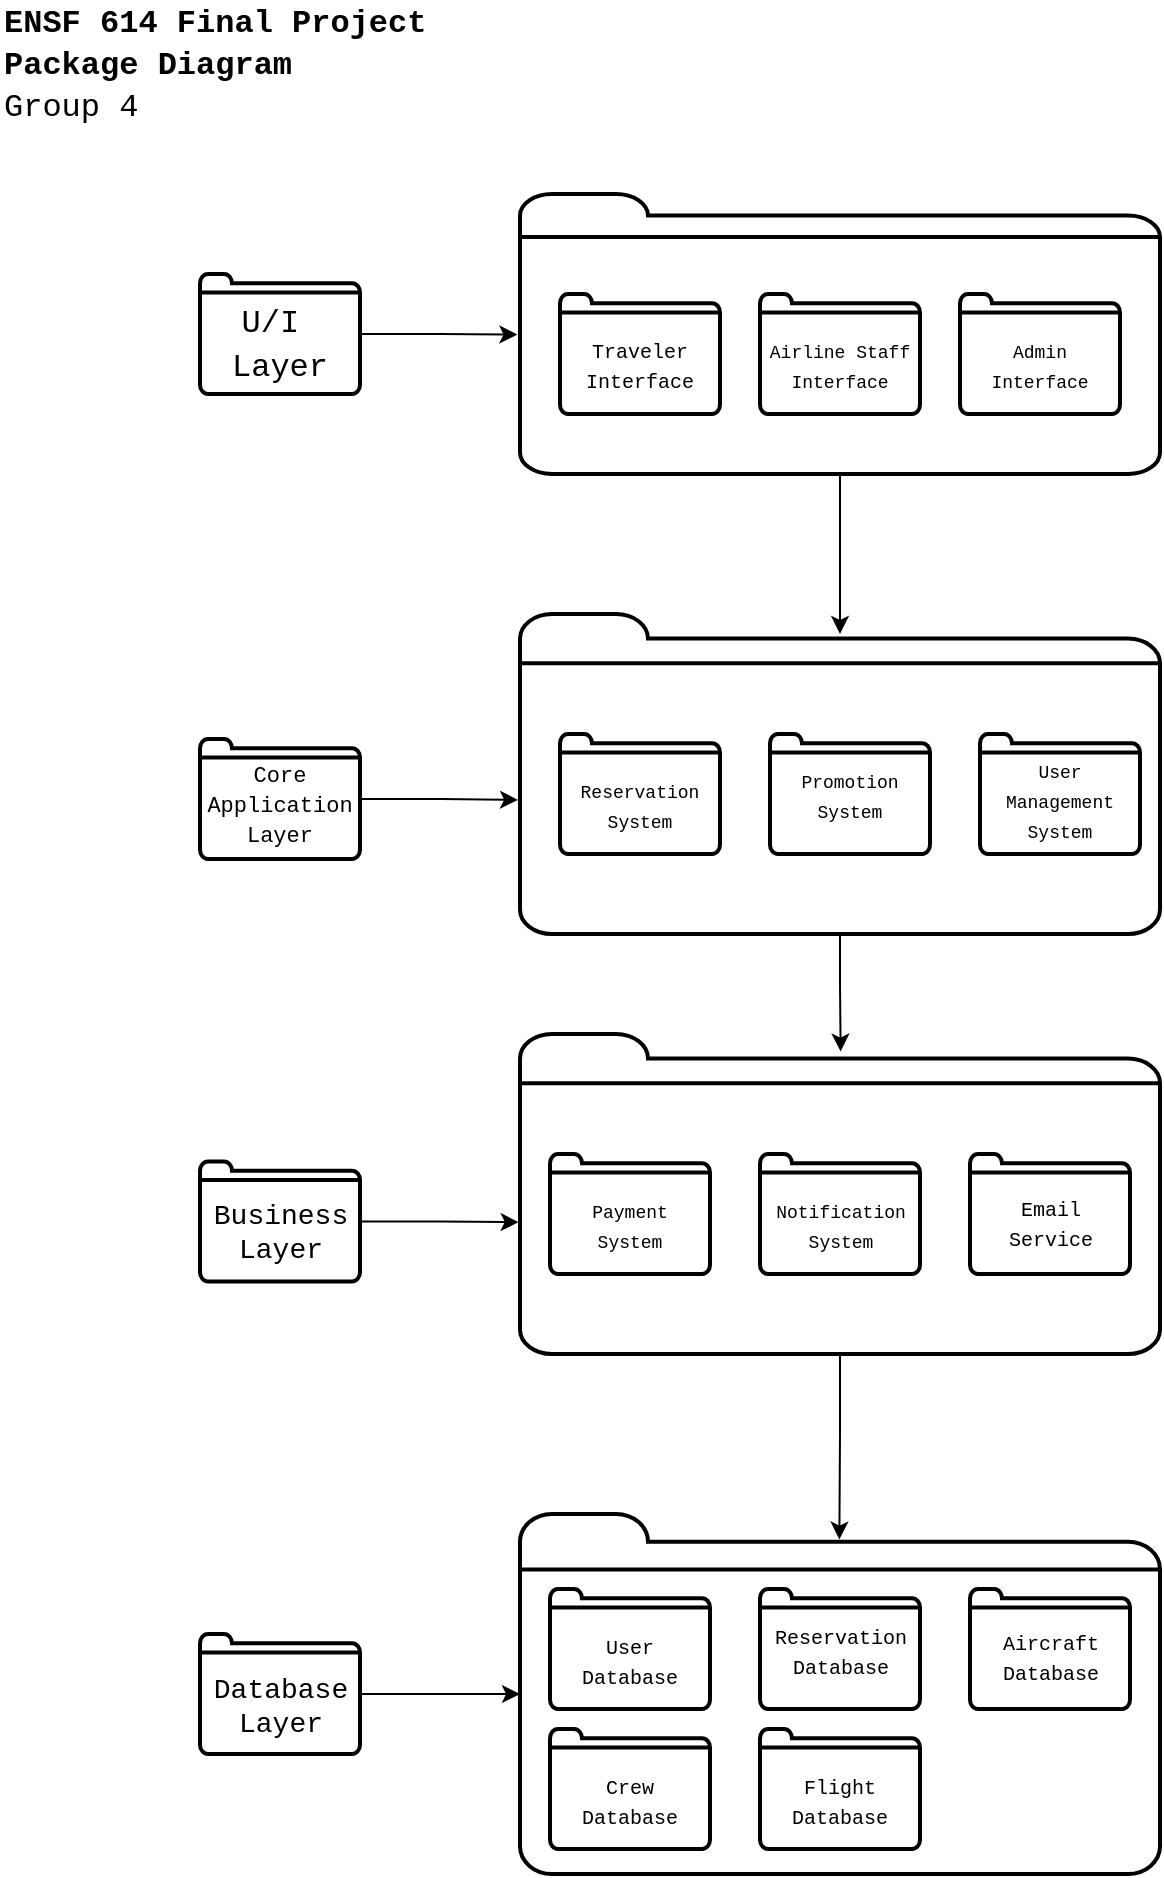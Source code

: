 <mxfile version="22.1.3" type="device">
  <diagram name="Page-1" id="311T-HLpbUXBcEiVuwMt">
    <mxGraphModel dx="1458" dy="694" grid="1" gridSize="10" guides="1" tooltips="1" connect="1" arrows="1" fold="1" page="1" pageScale="1" pageWidth="827" pageHeight="1169" math="0" shadow="0">
      <root>
        <mxCell id="0" />
        <mxCell id="1" parent="0" />
        <mxCell id="uB52UKYUmuGdwrdiqT9i-49" value="" style="html=1;verticalLabelPosition=bottom;align=center;labelBackgroundColor=#ffffff;verticalAlign=top;strokeWidth=2;strokeColor=#000000;shadow=0;dashed=0;shape=mxgraph.ios7.icons.folder;" vertex="1" parent="1">
          <mxGeometry x="120" y="820" width="80" height="60" as="geometry" />
        </mxCell>
        <mxCell id="uB52UKYUmuGdwrdiqT9i-48" value="" style="html=1;verticalLabelPosition=bottom;align=center;labelBackgroundColor=#ffffff;verticalAlign=top;strokeWidth=2;strokeColor=#000000;shadow=0;dashed=0;shape=mxgraph.ios7.icons.folder;" vertex="1" parent="1">
          <mxGeometry x="120" y="583.75" width="80" height="60" as="geometry" />
        </mxCell>
        <mxCell id="uB52UKYUmuGdwrdiqT9i-47" value="" style="html=1;verticalLabelPosition=bottom;align=center;labelBackgroundColor=#ffffff;verticalAlign=top;strokeWidth=2;strokeColor=#000000;shadow=0;dashed=0;shape=mxgraph.ios7.icons.folder;" vertex="1" parent="1">
          <mxGeometry x="120" y="372.5" width="80" height="60" as="geometry" />
        </mxCell>
        <mxCell id="uB52UKYUmuGdwrdiqT9i-32" value="" style="html=1;verticalLabelPosition=bottom;align=center;labelBackgroundColor=#ffffff;verticalAlign=top;strokeWidth=2;strokeColor=#000000;shadow=0;dashed=0;shape=mxgraph.ios7.icons.folder;" vertex="1" parent="1">
          <mxGeometry x="280" y="760" width="320" height="180" as="geometry" />
        </mxCell>
        <mxCell id="uB52UKYUmuGdwrdiqT9i-40" value="" style="html=1;verticalLabelPosition=bottom;align=center;labelBackgroundColor=#ffffff;verticalAlign=top;strokeWidth=2;strokeColor=#000000;shadow=0;dashed=0;shape=mxgraph.ios7.icons.folder;" vertex="1" parent="1">
          <mxGeometry x="295" y="867.5" width="80" height="60" as="geometry" />
        </mxCell>
        <mxCell id="uB52UKYUmuGdwrdiqT9i-15" value="" style="html=1;verticalLabelPosition=bottom;align=center;labelBackgroundColor=#ffffff;verticalAlign=top;strokeWidth=2;strokeColor=#000000;shadow=0;dashed=0;shape=mxgraph.ios7.icons.folder;" vertex="1" parent="1">
          <mxGeometry x="280" y="310" width="320" height="160" as="geometry" />
        </mxCell>
        <mxCell id="uB52UKYUmuGdwrdiqT9i-10" value="" style="html=1;verticalLabelPosition=bottom;align=center;labelBackgroundColor=#ffffff;verticalAlign=top;strokeWidth=2;strokeColor=#000000;shadow=0;dashed=0;shape=mxgraph.ios7.icons.folder;" vertex="1" parent="1">
          <mxGeometry x="280" y="100" width="320" height="140" as="geometry" />
        </mxCell>
        <mxCell id="uB52UKYUmuGdwrdiqT9i-2" value="" style="html=1;verticalLabelPosition=bottom;align=center;labelBackgroundColor=#ffffff;verticalAlign=top;strokeWidth=2;strokeColor=#000000;shadow=0;dashed=0;shape=mxgraph.ios7.icons.folder;" vertex="1" parent="1">
          <mxGeometry x="120" y="140" width="80" height="60" as="geometry" />
        </mxCell>
        <mxCell id="uB52UKYUmuGdwrdiqT9i-3" value="&lt;div style=&quot;font-size: 16px;&quot;&gt;&lt;span style=&quot;background-color: initial;&quot;&gt;&lt;b style=&quot;&quot;&gt;&lt;font face=&quot;Courier New&quot; style=&quot;font-size: 16px;&quot;&gt;ENSF 614 Final Project&lt;/font&gt;&lt;/b&gt;&lt;/span&gt;&lt;/div&gt;&lt;div style=&quot;font-size: 16px;&quot;&gt;&lt;span style=&quot;background-color: initial;&quot;&gt;&lt;b&gt;&lt;font face=&quot;Courier New&quot; style=&quot;font-size: 16px;&quot;&gt;Package Diagram&lt;/font&gt;&lt;/b&gt;&lt;/span&gt;&lt;/div&gt;&lt;div style=&quot;font-size: 16px;&quot;&gt;&lt;span style=&quot;background-color: initial;&quot;&gt;&lt;font face=&quot;Courier New&quot; style=&quot;font-size: 16px;&quot;&gt;Group 4&lt;/font&gt;&lt;/span&gt;&lt;/div&gt;" style="text;html=1;strokeColor=none;fillColor=none;align=left;verticalAlign=middle;whiteSpace=wrap;rounded=0;" vertex="1" parent="1">
          <mxGeometry x="20" y="20" width="310" height="30" as="geometry" />
        </mxCell>
        <mxCell id="uB52UKYUmuGdwrdiqT9i-4" value="" style="html=1;verticalLabelPosition=bottom;align=center;labelBackgroundColor=#ffffff;verticalAlign=top;strokeWidth=2;strokeColor=#000000;shadow=0;dashed=0;shape=mxgraph.ios7.icons.folder;" vertex="1" parent="1">
          <mxGeometry x="300" y="370" width="80" height="60" as="geometry" />
        </mxCell>
        <mxCell id="uB52UKYUmuGdwrdiqT9i-5" value="" style="html=1;verticalLabelPosition=bottom;align=center;labelBackgroundColor=#ffffff;verticalAlign=top;strokeWidth=2;strokeColor=#000000;shadow=0;dashed=0;shape=mxgraph.ios7.icons.folder;" vertex="1" parent="1">
          <mxGeometry x="405" y="370" width="80" height="60" as="geometry" />
        </mxCell>
        <mxCell id="uB52UKYUmuGdwrdiqT9i-6" value="" style="html=1;verticalLabelPosition=bottom;align=center;labelBackgroundColor=#ffffff;verticalAlign=top;strokeWidth=2;strokeColor=#000000;shadow=0;dashed=0;shape=mxgraph.ios7.icons.folder;" vertex="1" parent="1">
          <mxGeometry x="300" y="150" width="80" height="60" as="geometry" />
        </mxCell>
        <mxCell id="uB52UKYUmuGdwrdiqT9i-7" value="" style="html=1;verticalLabelPosition=bottom;align=center;labelBackgroundColor=#ffffff;verticalAlign=top;strokeWidth=2;strokeColor=#000000;shadow=0;dashed=0;shape=mxgraph.ios7.icons.folder;" vertex="1" parent="1">
          <mxGeometry x="400" y="150" width="80" height="60" as="geometry" />
        </mxCell>
        <mxCell id="uB52UKYUmuGdwrdiqT9i-8" value="" style="html=1;verticalLabelPosition=bottom;align=center;labelBackgroundColor=#ffffff;verticalAlign=top;strokeWidth=2;strokeColor=#000000;shadow=0;dashed=0;shape=mxgraph.ios7.icons.folder;" vertex="1" parent="1">
          <mxGeometry x="500" y="150" width="80" height="60" as="geometry" />
        </mxCell>
        <mxCell id="uB52UKYUmuGdwrdiqT9i-9" value="" style="html=1;verticalLabelPosition=bottom;align=center;labelBackgroundColor=#ffffff;verticalAlign=top;strokeWidth=2;strokeColor=#000000;shadow=0;dashed=0;shape=mxgraph.ios7.icons.folder;" vertex="1" parent="1">
          <mxGeometry x="510" y="370" width="80" height="60" as="geometry" />
        </mxCell>
        <mxCell id="uB52UKYUmuGdwrdiqT9i-11" value="&lt;div style=&quot;font-size: 16px;&quot;&gt;&lt;font face=&quot;Courier New&quot;&gt;U/I&amp;nbsp;&lt;/font&gt;&lt;/div&gt;&lt;div style=&quot;font-size: 16px;&quot;&gt;&lt;font face=&quot;Courier New&quot;&gt;Layer&lt;/font&gt;&lt;/div&gt;" style="text;html=1;strokeColor=none;fillColor=none;align=center;verticalAlign=middle;whiteSpace=wrap;rounded=0;" vertex="1" parent="1">
          <mxGeometry x="135" y="160" width="50" height="30" as="geometry" />
        </mxCell>
        <mxCell id="uB52UKYUmuGdwrdiqT9i-12" value="&lt;div style=&quot;&quot;&gt;&lt;font style=&quot;font-size: 10px;&quot; face=&quot;Courier New&quot;&gt;Traveler Interface&lt;/font&gt;&lt;/div&gt;" style="text;html=1;strokeColor=none;fillColor=none;align=center;verticalAlign=middle;whiteSpace=wrap;rounded=0;" vertex="1" parent="1">
          <mxGeometry x="295" y="150" width="90" height="70" as="geometry" />
        </mxCell>
        <mxCell id="uB52UKYUmuGdwrdiqT9i-13" value="&lt;div style=&quot;&quot;&gt;&lt;font style=&quot;font-size: 9px;&quot; face=&quot;Courier New&quot;&gt;Airline Staff Interface&lt;/font&gt;&lt;/div&gt;" style="text;html=1;strokeColor=none;fillColor=none;align=center;verticalAlign=middle;whiteSpace=wrap;rounded=0;" vertex="1" parent="1">
          <mxGeometry x="395" y="150" width="90" height="70" as="geometry" />
        </mxCell>
        <mxCell id="uB52UKYUmuGdwrdiqT9i-14" value="&lt;div style=&quot;&quot;&gt;&lt;font style=&quot;font-size: 9px;&quot; face=&quot;Courier New&quot;&gt;Admin&lt;/font&gt;&lt;/div&gt;&lt;div style=&quot;&quot;&gt;&lt;font style=&quot;font-size: 9px;&quot; face=&quot;Courier New&quot;&gt;Interface&lt;/font&gt;&lt;/div&gt;" style="text;html=1;strokeColor=none;fillColor=none;align=center;verticalAlign=middle;whiteSpace=wrap;rounded=0;" vertex="1" parent="1">
          <mxGeometry x="495" y="150" width="90" height="70" as="geometry" />
        </mxCell>
        <mxCell id="uB52UKYUmuGdwrdiqT9i-16" value="&lt;div style=&quot;&quot;&gt;&lt;font style=&quot;font-size: 9px;&quot; face=&quot;Courier New&quot;&gt;Reservation System&lt;/font&gt;&lt;/div&gt;" style="text;html=1;strokeColor=none;fillColor=none;align=center;verticalAlign=middle;whiteSpace=wrap;rounded=0;" vertex="1" parent="1">
          <mxGeometry x="305" y="380" width="70" height="50" as="geometry" />
        </mxCell>
        <mxCell id="uB52UKYUmuGdwrdiqT9i-17" value="&lt;div style=&quot;&quot;&gt;&lt;font style=&quot;font-size: 9px;&quot; face=&quot;Courier New&quot;&gt;Promotion&lt;/font&gt;&lt;/div&gt;&lt;div style=&quot;&quot;&gt;&lt;font style=&quot;font-size: 9px;&quot; face=&quot;Courier New&quot;&gt;System&lt;/font&gt;&lt;/div&gt;" style="text;html=1;strokeColor=none;fillColor=none;align=center;verticalAlign=middle;whiteSpace=wrap;rounded=0;" vertex="1" parent="1">
          <mxGeometry x="400" y="365" width="90" height="70" as="geometry" />
        </mxCell>
        <mxCell id="uB52UKYUmuGdwrdiqT9i-18" value="&lt;div style=&quot;&quot;&gt;&lt;font style=&quot;font-size: 9px;&quot; face=&quot;Courier New&quot;&gt;User&lt;/font&gt;&lt;/div&gt;&lt;div style=&quot;&quot;&gt;&lt;font style=&quot;font-size: 9px;&quot; face=&quot;Courier New&quot;&gt;Management&lt;/font&gt;&lt;/div&gt;&lt;div style=&quot;&quot;&gt;&lt;font style=&quot;font-size: 9px;&quot; face=&quot;Courier New&quot;&gt;System&lt;/font&gt;&lt;/div&gt;" style="text;html=1;strokeColor=none;fillColor=none;align=center;verticalAlign=middle;whiteSpace=wrap;rounded=0;" vertex="1" parent="1">
          <mxGeometry x="510" y="367.5" width="80" height="70" as="geometry" />
        </mxCell>
        <mxCell id="uB52UKYUmuGdwrdiqT9i-20" value="&lt;div style=&quot;&quot;&gt;&lt;font style=&quot;font-size: 11px;&quot; face=&quot;Courier New&quot;&gt;Core Application Layer&lt;/font&gt;&lt;/div&gt;" style="text;html=1;strokeColor=none;fillColor=none;align=center;verticalAlign=middle;whiteSpace=wrap;rounded=0;" vertex="1" parent="1">
          <mxGeometry x="115" y="390" width="90" height="30" as="geometry" />
        </mxCell>
        <mxCell id="uB52UKYUmuGdwrdiqT9i-22" value="&lt;div style=&quot;&quot;&gt;&lt;font style=&quot;font-size: 14px;&quot; face=&quot;Courier New&quot;&gt;Business&lt;/font&gt;&lt;/div&gt;&lt;div style=&quot;&quot;&gt;&lt;font style=&quot;font-size: 14px;&quot; face=&quot;Courier New&quot;&gt;Layer&lt;/font&gt;&lt;/div&gt;" style="text;html=1;strokeColor=none;fillColor=none;align=center;verticalAlign=middle;whiteSpace=wrap;rounded=0;" vertex="1" parent="1">
          <mxGeometry x="122.5" y="600" width="75" height="37.5" as="geometry" />
        </mxCell>
        <mxCell id="uB52UKYUmuGdwrdiqT9i-23" value="" style="html=1;verticalLabelPosition=bottom;align=center;labelBackgroundColor=#ffffff;verticalAlign=top;strokeWidth=2;strokeColor=#000000;shadow=0;dashed=0;shape=mxgraph.ios7.icons.folder;" vertex="1" parent="1">
          <mxGeometry x="280" y="520" width="320" height="160" as="geometry" />
        </mxCell>
        <mxCell id="uB52UKYUmuGdwrdiqT9i-24" value="" style="html=1;verticalLabelPosition=bottom;align=center;labelBackgroundColor=#ffffff;verticalAlign=top;strokeWidth=2;strokeColor=#000000;shadow=0;dashed=0;shape=mxgraph.ios7.icons.folder;" vertex="1" parent="1">
          <mxGeometry x="295" y="580" width="80" height="60" as="geometry" />
        </mxCell>
        <mxCell id="uB52UKYUmuGdwrdiqT9i-25" value="" style="html=1;verticalLabelPosition=bottom;align=center;labelBackgroundColor=#ffffff;verticalAlign=top;strokeWidth=2;strokeColor=#000000;shadow=0;dashed=0;shape=mxgraph.ios7.icons.folder;" vertex="1" parent="1">
          <mxGeometry x="400" y="580" width="80" height="60" as="geometry" />
        </mxCell>
        <mxCell id="uB52UKYUmuGdwrdiqT9i-26" value="" style="html=1;verticalLabelPosition=bottom;align=center;labelBackgroundColor=#ffffff;verticalAlign=top;strokeWidth=2;strokeColor=#000000;shadow=0;dashed=0;shape=mxgraph.ios7.icons.folder;" vertex="1" parent="1">
          <mxGeometry x="505" y="580" width="80" height="60" as="geometry" />
        </mxCell>
        <mxCell id="uB52UKYUmuGdwrdiqT9i-27" value="&lt;div style=&quot;&quot;&gt;&lt;font style=&quot;font-size: 9px;&quot; face=&quot;Courier New&quot;&gt;Payment&lt;/font&gt;&lt;/div&gt;&lt;div style=&quot;&quot;&gt;&lt;font style=&quot;font-size: 9px;&quot; face=&quot;Courier New&quot;&gt;System&lt;/font&gt;&lt;/div&gt;" style="text;html=1;strokeColor=none;fillColor=none;align=center;verticalAlign=middle;whiteSpace=wrap;rounded=0;" vertex="1" parent="1">
          <mxGeometry x="300" y="590" width="70" height="50" as="geometry" />
        </mxCell>
        <mxCell id="uB52UKYUmuGdwrdiqT9i-28" value="&lt;div style=&quot;&quot;&gt;&lt;span style=&quot;font-size: 9px; font-family: &amp;quot;Courier New&amp;quot;; background-color: initial;&quot;&gt;Notification&lt;/span&gt;&lt;/div&gt;&lt;div style=&quot;&quot;&gt;&lt;span style=&quot;font-size: 9px; font-family: &amp;quot;Courier New&amp;quot;; background-color: initial;&quot;&gt;System&lt;/span&gt;&lt;br&gt;&lt;/div&gt;" style="text;html=1;strokeColor=none;fillColor=none;align=center;verticalAlign=middle;whiteSpace=wrap;rounded=0;" vertex="1" parent="1">
          <mxGeometry x="407.5" y="587.5" width="65" height="55" as="geometry" />
        </mxCell>
        <mxCell id="uB52UKYUmuGdwrdiqT9i-29" value="&lt;div style=&quot;&quot;&gt;&lt;font size=&quot;1&quot; face=&quot;Courier New&quot;&gt;Email&lt;/font&gt;&lt;/div&gt;&lt;div style=&quot;&quot;&gt;&lt;font size=&quot;1&quot; face=&quot;Courier New&quot;&gt;Service&lt;/font&gt;&lt;/div&gt;" style="text;html=1;strokeColor=none;fillColor=none;align=center;verticalAlign=middle;whiteSpace=wrap;rounded=0;" vertex="1" parent="1">
          <mxGeometry x="517.5" y="590" width="55" height="47.5" as="geometry" />
        </mxCell>
        <mxCell id="uB52UKYUmuGdwrdiqT9i-31" value="&lt;div style=&quot;&quot;&gt;&lt;font face=&quot;Courier New&quot;&gt;&lt;span style=&quot;font-size: 14px;&quot;&gt;Database&lt;/span&gt;&lt;/font&gt;&lt;/div&gt;&lt;div style=&quot;&quot;&gt;&lt;font face=&quot;Courier New&quot;&gt;&lt;span style=&quot;font-size: 14px;&quot;&gt;Layer&lt;/span&gt;&lt;/font&gt;&lt;/div&gt;" style="text;html=1;strokeColor=none;fillColor=none;align=center;verticalAlign=middle;whiteSpace=wrap;rounded=0;" vertex="1" parent="1">
          <mxGeometry x="127.5" y="832.5" width="65" height="47.5" as="geometry" />
        </mxCell>
        <mxCell id="uB52UKYUmuGdwrdiqT9i-33" value="" style="html=1;verticalLabelPosition=bottom;align=center;labelBackgroundColor=#ffffff;verticalAlign=top;strokeWidth=2;strokeColor=#000000;shadow=0;dashed=0;shape=mxgraph.ios7.icons.folder;" vertex="1" parent="1">
          <mxGeometry x="295" y="797.5" width="80" height="60" as="geometry" />
        </mxCell>
        <mxCell id="uB52UKYUmuGdwrdiqT9i-34" value="" style="html=1;verticalLabelPosition=bottom;align=center;labelBackgroundColor=#ffffff;verticalAlign=top;strokeWidth=2;strokeColor=#000000;shadow=0;dashed=0;shape=mxgraph.ios7.icons.folder;" vertex="1" parent="1">
          <mxGeometry x="400" y="797.5" width="80" height="60" as="geometry" />
        </mxCell>
        <mxCell id="uB52UKYUmuGdwrdiqT9i-35" value="" style="html=1;verticalLabelPosition=bottom;align=center;labelBackgroundColor=#ffffff;verticalAlign=top;strokeWidth=2;strokeColor=#000000;shadow=0;dashed=0;shape=mxgraph.ios7.icons.folder;" vertex="1" parent="1">
          <mxGeometry x="505" y="797.5" width="80" height="60" as="geometry" />
        </mxCell>
        <mxCell id="uB52UKYUmuGdwrdiqT9i-36" value="&lt;div style=&quot;&quot;&gt;&lt;font size=&quot;1&quot; face=&quot;Courier New&quot;&gt;User&lt;/font&gt;&lt;/div&gt;&lt;div style=&quot;&quot;&gt;&lt;font size=&quot;1&quot; face=&quot;Courier New&quot;&gt;Database&lt;/font&gt;&lt;/div&gt;" style="text;html=1;strokeColor=none;fillColor=none;align=center;verticalAlign=middle;whiteSpace=wrap;rounded=0;" vertex="1" parent="1">
          <mxGeometry x="300" y="807.5" width="70" height="50" as="geometry" />
        </mxCell>
        <mxCell id="uB52UKYUmuGdwrdiqT9i-37" value="&lt;div style=&quot;&quot;&gt;&lt;font size=&quot;1&quot; face=&quot;Courier New&quot;&gt;Reservation&lt;/font&gt;&lt;/div&gt;&lt;div style=&quot;&quot;&gt;&lt;font size=&quot;1&quot; face=&quot;Courier New&quot;&gt;Database&lt;/font&gt;&lt;/div&gt;" style="text;html=1;strokeColor=none;fillColor=none;align=center;verticalAlign=middle;whiteSpace=wrap;rounded=0;" vertex="1" parent="1">
          <mxGeometry x="407.5" y="800" width="65" height="55" as="geometry" />
        </mxCell>
        <mxCell id="uB52UKYUmuGdwrdiqT9i-38" value="&lt;div style=&quot;&quot;&gt;&lt;font size=&quot;1&quot; face=&quot;Courier New&quot;&gt;Aircraft Database&lt;/font&gt;&lt;/div&gt;" style="text;html=1;strokeColor=none;fillColor=none;align=center;verticalAlign=middle;whiteSpace=wrap;rounded=0;" vertex="1" parent="1">
          <mxGeometry x="517.5" y="807.5" width="55" height="47.5" as="geometry" />
        </mxCell>
        <mxCell id="uB52UKYUmuGdwrdiqT9i-39" value="&lt;div style=&quot;&quot;&gt;&lt;font size=&quot;1&quot; face=&quot;Courier New&quot;&gt;Crew&lt;/font&gt;&lt;/div&gt;&lt;div style=&quot;&quot;&gt;&lt;font size=&quot;1&quot; face=&quot;Courier New&quot;&gt;Database&lt;/font&gt;&lt;/div&gt;" style="text;html=1;strokeColor=none;fillColor=none;align=center;verticalAlign=middle;whiteSpace=wrap;rounded=0;" vertex="1" parent="1">
          <mxGeometry x="300" y="877.5" width="70" height="50" as="geometry" />
        </mxCell>
        <mxCell id="uB52UKYUmuGdwrdiqT9i-41" value="" style="html=1;verticalLabelPosition=bottom;align=center;labelBackgroundColor=#ffffff;verticalAlign=top;strokeWidth=2;strokeColor=#000000;shadow=0;dashed=0;shape=mxgraph.ios7.icons.folder;" vertex="1" parent="1">
          <mxGeometry x="400" y="867.5" width="80" height="60" as="geometry" />
        </mxCell>
        <mxCell id="uB52UKYUmuGdwrdiqT9i-43" value="&lt;div style=&quot;&quot;&gt;&lt;font size=&quot;1&quot; face=&quot;Courier New&quot;&gt;Flight&lt;/font&gt;&lt;/div&gt;&lt;div style=&quot;&quot;&gt;&lt;font size=&quot;1&quot; face=&quot;Courier New&quot;&gt;Database&lt;/font&gt;&lt;/div&gt;" style="text;html=1;strokeColor=none;fillColor=none;align=center;verticalAlign=middle;whiteSpace=wrap;rounded=0;" vertex="1" parent="1">
          <mxGeometry x="405" y="877.5" width="70" height="50" as="geometry" />
        </mxCell>
        <mxCell id="uB52UKYUmuGdwrdiqT9i-50" style="edgeStyle=orthogonalEdgeStyle;rounded=0;orthogonalLoop=1;jettySize=auto;html=1;entryX=-0.004;entryY=0.502;entryDx=0;entryDy=0;entryPerimeter=0;" edge="1" parent="1" source="uB52UKYUmuGdwrdiqT9i-2" target="uB52UKYUmuGdwrdiqT9i-10">
          <mxGeometry relative="1" as="geometry" />
        </mxCell>
        <mxCell id="uB52UKYUmuGdwrdiqT9i-53" style="edgeStyle=orthogonalEdgeStyle;rounded=0;orthogonalLoop=1;jettySize=auto;html=1;entryX=-0.003;entryY=0.581;entryDx=0;entryDy=0;entryPerimeter=0;" edge="1" parent="1" source="uB52UKYUmuGdwrdiqT9i-47" target="uB52UKYUmuGdwrdiqT9i-15">
          <mxGeometry relative="1" as="geometry" />
        </mxCell>
        <mxCell id="uB52UKYUmuGdwrdiqT9i-54" style="edgeStyle=orthogonalEdgeStyle;rounded=0;orthogonalLoop=1;jettySize=auto;html=1;entryX=-0.002;entryY=0.588;entryDx=0;entryDy=0;entryPerimeter=0;" edge="1" parent="1" source="uB52UKYUmuGdwrdiqT9i-48" target="uB52UKYUmuGdwrdiqT9i-23">
          <mxGeometry relative="1" as="geometry" />
        </mxCell>
        <mxCell id="uB52UKYUmuGdwrdiqT9i-55" style="edgeStyle=orthogonalEdgeStyle;rounded=0;orthogonalLoop=1;jettySize=auto;html=1;entryX=0;entryY=0.5;entryDx=0;entryDy=0;entryPerimeter=0;" edge="1" parent="1" source="uB52UKYUmuGdwrdiqT9i-49" target="uB52UKYUmuGdwrdiqT9i-32">
          <mxGeometry relative="1" as="geometry" />
        </mxCell>
        <mxCell id="uB52UKYUmuGdwrdiqT9i-56" style="edgeStyle=orthogonalEdgeStyle;rounded=0;orthogonalLoop=1;jettySize=auto;html=1;" edge="1" parent="1" source="uB52UKYUmuGdwrdiqT9i-10">
          <mxGeometry relative="1" as="geometry">
            <mxPoint x="440" y="320" as="targetPoint" />
          </mxGeometry>
        </mxCell>
        <mxCell id="uB52UKYUmuGdwrdiqT9i-57" style="edgeStyle=orthogonalEdgeStyle;rounded=0;orthogonalLoop=1;jettySize=auto;html=1;entryX=0.501;entryY=0.055;entryDx=0;entryDy=0;entryPerimeter=0;" edge="1" parent="1" source="uB52UKYUmuGdwrdiqT9i-15" target="uB52UKYUmuGdwrdiqT9i-23">
          <mxGeometry relative="1" as="geometry" />
        </mxCell>
        <mxCell id="uB52UKYUmuGdwrdiqT9i-58" style="edgeStyle=orthogonalEdgeStyle;rounded=0;orthogonalLoop=1;jettySize=auto;html=1;entryX=0.499;entryY=0.071;entryDx=0;entryDy=0;entryPerimeter=0;" edge="1" parent="1" source="uB52UKYUmuGdwrdiqT9i-23" target="uB52UKYUmuGdwrdiqT9i-32">
          <mxGeometry relative="1" as="geometry" />
        </mxCell>
      </root>
    </mxGraphModel>
  </diagram>
</mxfile>

